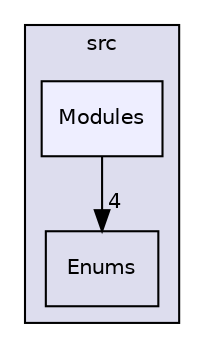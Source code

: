 digraph "src/Modules" {
  compound=true
  node [ fontsize="10", fontname="Helvetica"];
  edge [ labelfontsize="10", labelfontname="Helvetica"];
  subgraph clusterdir_68267d1309a1af8e8297ef4c3efbcdba {
    graph [ bgcolor="#ddddee", pencolor="black", label="src" fontname="Helvetica", fontsize="10", URL="dir_68267d1309a1af8e8297ef4c3efbcdba.html"]
  dir_804e9c8a6f85b64a196ad58c4618e191 [shape=box label="Enums" URL="dir_804e9c8a6f85b64a196ad58c4618e191.html"];
  dir_eeb7fcc90d516a232deaaf4de23f9c95 [shape=box, label="Modules", style="filled", fillcolor="#eeeeff", pencolor="black", URL="dir_eeb7fcc90d516a232deaaf4de23f9c95.html"];
  }
  dir_eeb7fcc90d516a232deaaf4de23f9c95->dir_804e9c8a6f85b64a196ad58c4618e191 [headlabel="4", labeldistance=1.5 headhref="dir_000002_000001.html"];
}

